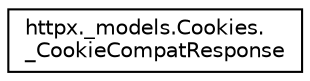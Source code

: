 digraph "Graphical Class Hierarchy"
{
 // LATEX_PDF_SIZE
  edge [fontname="Helvetica",fontsize="10",labelfontname="Helvetica",labelfontsize="10"];
  node [fontname="Helvetica",fontsize="10",shape=record];
  rankdir="LR";
  Node0 [label="httpx._models.Cookies.\l_CookieCompatResponse",height=0.2,width=0.4,color="black", fillcolor="white", style="filled",URL="$classhttpx_1_1__models_1_1Cookies_1_1__CookieCompatResponse.html",tooltip=" "];
}
